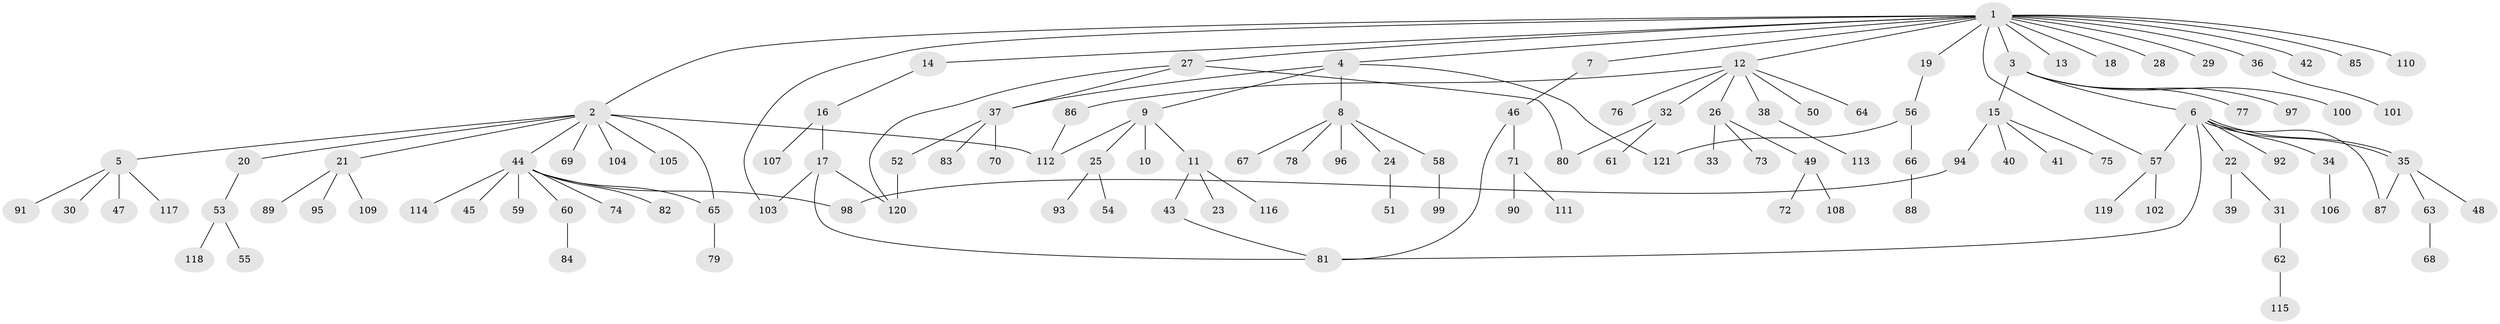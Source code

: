 // coarse degree distribution, {17: 0.011904761904761904, 9: 0.023809523809523808, 5: 0.03571428571428571, 4: 0.07142857142857142, 8: 0.011904761904761904, 3: 0.09523809523809523, 7: 0.011904761904761904, 1: 0.5357142857142857, 2: 0.19047619047619047, 6: 0.011904761904761904}
// Generated by graph-tools (version 1.1) at 2025/51/02/27/25 19:51:55]
// undirected, 121 vertices, 136 edges
graph export_dot {
graph [start="1"]
  node [color=gray90,style=filled];
  1;
  2;
  3;
  4;
  5;
  6;
  7;
  8;
  9;
  10;
  11;
  12;
  13;
  14;
  15;
  16;
  17;
  18;
  19;
  20;
  21;
  22;
  23;
  24;
  25;
  26;
  27;
  28;
  29;
  30;
  31;
  32;
  33;
  34;
  35;
  36;
  37;
  38;
  39;
  40;
  41;
  42;
  43;
  44;
  45;
  46;
  47;
  48;
  49;
  50;
  51;
  52;
  53;
  54;
  55;
  56;
  57;
  58;
  59;
  60;
  61;
  62;
  63;
  64;
  65;
  66;
  67;
  68;
  69;
  70;
  71;
  72;
  73;
  74;
  75;
  76;
  77;
  78;
  79;
  80;
  81;
  82;
  83;
  84;
  85;
  86;
  87;
  88;
  89;
  90;
  91;
  92;
  93;
  94;
  95;
  96;
  97;
  98;
  99;
  100;
  101;
  102;
  103;
  104;
  105;
  106;
  107;
  108;
  109;
  110;
  111;
  112;
  113;
  114;
  115;
  116;
  117;
  118;
  119;
  120;
  121;
  1 -- 2;
  1 -- 3;
  1 -- 4;
  1 -- 7;
  1 -- 12;
  1 -- 13;
  1 -- 14;
  1 -- 18;
  1 -- 19;
  1 -- 27;
  1 -- 28;
  1 -- 29;
  1 -- 36;
  1 -- 42;
  1 -- 57;
  1 -- 85;
  1 -- 103;
  1 -- 110;
  2 -- 5;
  2 -- 20;
  2 -- 21;
  2 -- 44;
  2 -- 65;
  2 -- 69;
  2 -- 104;
  2 -- 105;
  2 -- 112;
  3 -- 6;
  3 -- 15;
  3 -- 77;
  3 -- 97;
  3 -- 100;
  4 -- 8;
  4 -- 9;
  4 -- 37;
  4 -- 121;
  5 -- 30;
  5 -- 47;
  5 -- 91;
  5 -- 117;
  6 -- 22;
  6 -- 34;
  6 -- 35;
  6 -- 35;
  6 -- 57;
  6 -- 81;
  6 -- 87;
  6 -- 92;
  7 -- 46;
  8 -- 24;
  8 -- 58;
  8 -- 67;
  8 -- 78;
  8 -- 96;
  9 -- 10;
  9 -- 11;
  9 -- 25;
  9 -- 112;
  11 -- 23;
  11 -- 43;
  11 -- 116;
  12 -- 26;
  12 -- 32;
  12 -- 38;
  12 -- 50;
  12 -- 64;
  12 -- 76;
  12 -- 86;
  14 -- 16;
  15 -- 40;
  15 -- 41;
  15 -- 75;
  15 -- 94;
  16 -- 17;
  16 -- 107;
  17 -- 81;
  17 -- 103;
  17 -- 120;
  19 -- 56;
  20 -- 53;
  21 -- 89;
  21 -- 95;
  21 -- 109;
  22 -- 31;
  22 -- 39;
  24 -- 51;
  25 -- 54;
  25 -- 93;
  26 -- 33;
  26 -- 49;
  26 -- 73;
  27 -- 37;
  27 -- 80;
  27 -- 120;
  31 -- 62;
  32 -- 61;
  32 -- 80;
  34 -- 106;
  35 -- 48;
  35 -- 63;
  35 -- 87;
  36 -- 101;
  37 -- 52;
  37 -- 70;
  37 -- 83;
  38 -- 113;
  43 -- 81;
  44 -- 45;
  44 -- 59;
  44 -- 60;
  44 -- 65;
  44 -- 74;
  44 -- 82;
  44 -- 98;
  44 -- 114;
  46 -- 71;
  46 -- 81;
  49 -- 72;
  49 -- 108;
  52 -- 120;
  53 -- 55;
  53 -- 118;
  56 -- 66;
  56 -- 121;
  57 -- 102;
  57 -- 119;
  58 -- 99;
  60 -- 84;
  62 -- 115;
  63 -- 68;
  65 -- 79;
  66 -- 88;
  71 -- 90;
  71 -- 111;
  86 -- 112;
  94 -- 98;
}
